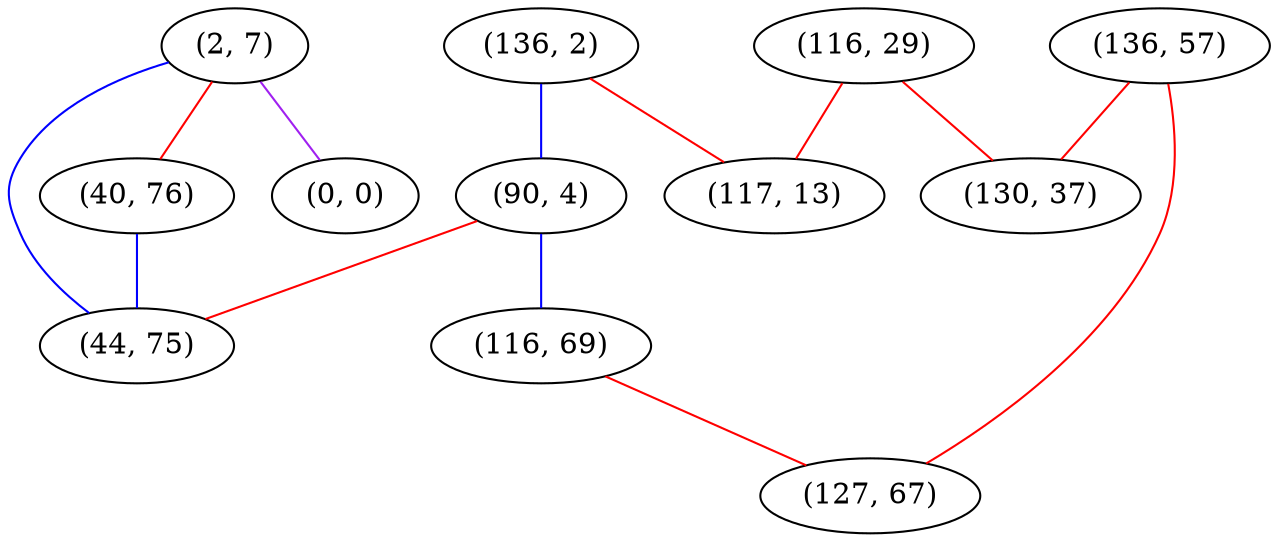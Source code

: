 graph "" {
"(2, 7)";
"(136, 57)";
"(0, 0)";
"(136, 2)";
"(40, 76)";
"(116, 29)";
"(90, 4)";
"(44, 75)";
"(116, 69)";
"(127, 67)";
"(130, 37)";
"(117, 13)";
"(2, 7)" -- "(0, 0)"  [color=purple, key=0, weight=4];
"(2, 7)" -- "(44, 75)"  [color=blue, key=0, weight=3];
"(2, 7)" -- "(40, 76)"  [color=red, key=0, weight=1];
"(136, 57)" -- "(127, 67)"  [color=red, key=0, weight=1];
"(136, 57)" -- "(130, 37)"  [color=red, key=0, weight=1];
"(136, 2)" -- "(117, 13)"  [color=red, key=0, weight=1];
"(136, 2)" -- "(90, 4)"  [color=blue, key=0, weight=3];
"(40, 76)" -- "(44, 75)"  [color=blue, key=0, weight=3];
"(116, 29)" -- "(130, 37)"  [color=red, key=0, weight=1];
"(116, 29)" -- "(117, 13)"  [color=red, key=0, weight=1];
"(90, 4)" -- "(116, 69)"  [color=blue, key=0, weight=3];
"(90, 4)" -- "(44, 75)"  [color=red, key=0, weight=1];
"(116, 69)" -- "(127, 67)"  [color=red, key=0, weight=1];
}
